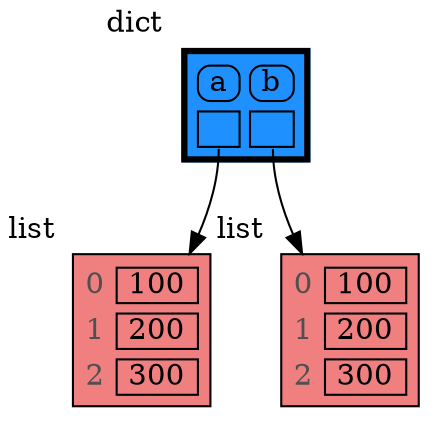 digraph memory_graph {
	node [shape=plaintext]
	node129320317080128 [label=<
<TABLE BORDER="1" CELLBORDER="1" CELLSPACING="5" CELLPADDING="0" BGCOLOR="lightcoral" PORT="table">
    <TR><TD BORDER="0"><font color="#505050">0</font></TD><TD BORDER="1"> 100 </TD></TR>
    <TR><TD BORDER="0"><font color="#505050">1</font></TD><TD BORDER="1"> 200 </TD></TR>
    <TR><TD BORDER="0"><font color="#505050">2</font></TD><TD BORDER="1"> 300 </TD></TR>
</TABLE>
> xlabel=list]
	node129320317078336 [label=<
<TABLE BORDER="1" CELLBORDER="1" CELLSPACING="5" CELLPADDING="0" BGCOLOR="lightcoral" PORT="table">
    <TR><TD BORDER="0"><font color="#505050">0</font></TD><TD BORDER="1"> 100 </TD></TR>
    <TR><TD BORDER="0"><font color="#505050">1</font></TD><TD BORDER="1"> 200 </TD></TR>
    <TR><TD BORDER="0"><font color="#505050">2</font></TD><TD BORDER="1"> 300 </TD></TR>
</TABLE>
> xlabel=list]
	node129320317394624 [label=<
<TABLE BORDER="3" CELLBORDER="1" CELLSPACING="5" CELLPADDING="0" BGCOLOR="dodgerblue1" PORT="table">
    <TR><TD BORDER="1" STYLE="ROUNDED"> a </TD><TD BORDER="1" STYLE="ROUNDED"> b </TD></TR>
    <TR><TD BORDER="1" PORT="ref0"> </TD><TD BORDER="1" PORT="ref1"> </TD></TR>
</TABLE>
> xlabel=dict]
	node129320317394624:ref0 -> node129320317080128:table [style=solid]
	node129320317394624:ref1 -> node129320317078336:table [style=solid]
subgraph { rank=same; node129320317080128 -> node129320317078336[weight=10, style=invis]; }
}
